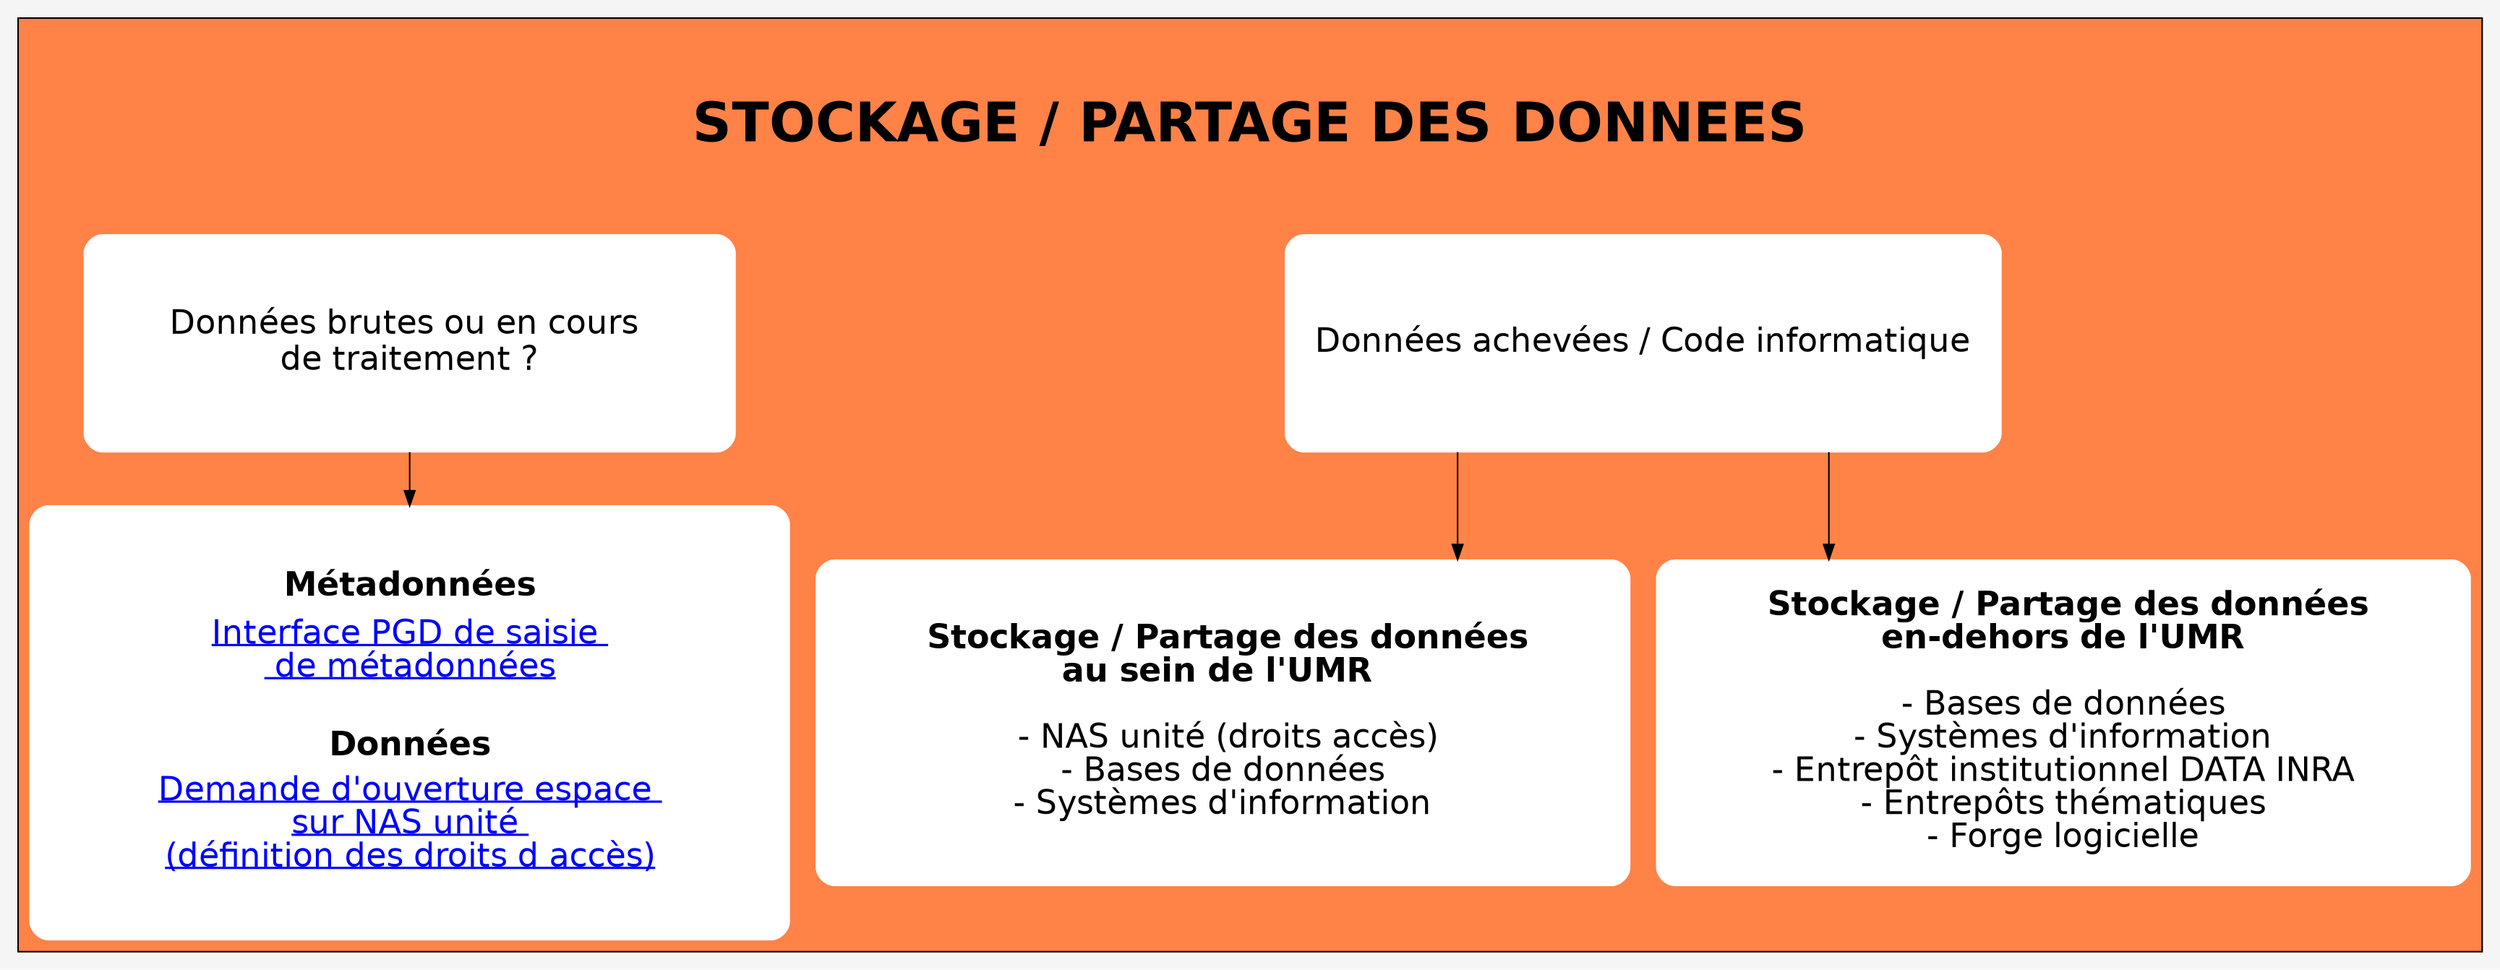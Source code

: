 digraph flux {
	compound=true;
	labeljust = m;
	fontname = "Helvetica";

	graph [
  		splines=ortho;
		rankdir = TB
		bgcolor= whitesmoke

	]
	node [
		fontname = Helvetica
		fontsize = "22"
		shape = box
		style = "rounded,filled"
		color = white
	]
	edge [
		fontname = Helvetica
		fontsize = "8"
	]

	// STOCKAGE
    subgraph cluster_stock {
        label = < <B><FONT POINT-SIZE="36"><BR/><BR/> STOCKAGE / PARTAGE DES DONNEES </FONT></B><BR/><BR/><BR/> >;
		labeljust = m;
		bgcolor= sienna1

		donnees_3 [
			label = "Données achevées / Code informatique"
			width=6.6
			height=2
		]
		donnees_4 [
			label = < <B> Stockage / Partage des données <BR/>au sein de l'UMR </B><BR/><BR/> - NAS unité (droits accès)<BR/> - Bases de données <BR/> - Systèmes d'information >
			labeljust = m;
			width=7.5
			height=3
		]
		donnees_5 [
			label = < <B> Stockage / Partage des données <BR/> en-dehors de l'UMR </B><BR/><BR/> - Bases de données <BR/> - Systèmes d'information <BR/> - Entrepôt institutionnel DATA INRA <BR/> - Entrepôts thématiques <BR/> - Forge logicielle >
			width=7.5
			height=3
		]

		donnees_1 [
			label = "Données brutes ou en cours \nde traitement ?"
			width=6
			height=2
		]
		donnees_2 [
			label = < <TABLE>
	<TR>
		<TD><B>Métadonnées</B></TD>
	</TR>
	<TR>
		<TD HREF="http://147.100.113.193/pgd-biogeco/" TARGET="_BLANK"><U><font color="blue">Interface PGD de saisie <BR/> de métadonnées</font></U></TD>
	</TR>
	<TR>
		<TD><B><BR/>Données</B></TD>
	</TR>
	<TR>
		<TD HREF="https://nas-pgtp.pierroton.inra.fr/" TARGET="_BLANK"><U><font color="blue">Demande d'ouverture espace <BR/>sur NAS unité <BR/>(définition des droits d accès)</font></U></TD>
	</TR>
</TABLE> >;
			width=7
			height=4
		]

		//donnees_1 -> donnees_3 [xlabel="Non", fontsize="18"];
		donnees_1 -> donnees_2;
		donnees_3 -> donnees_4;
		donnees_3 -> donnees_5;
    }
}
